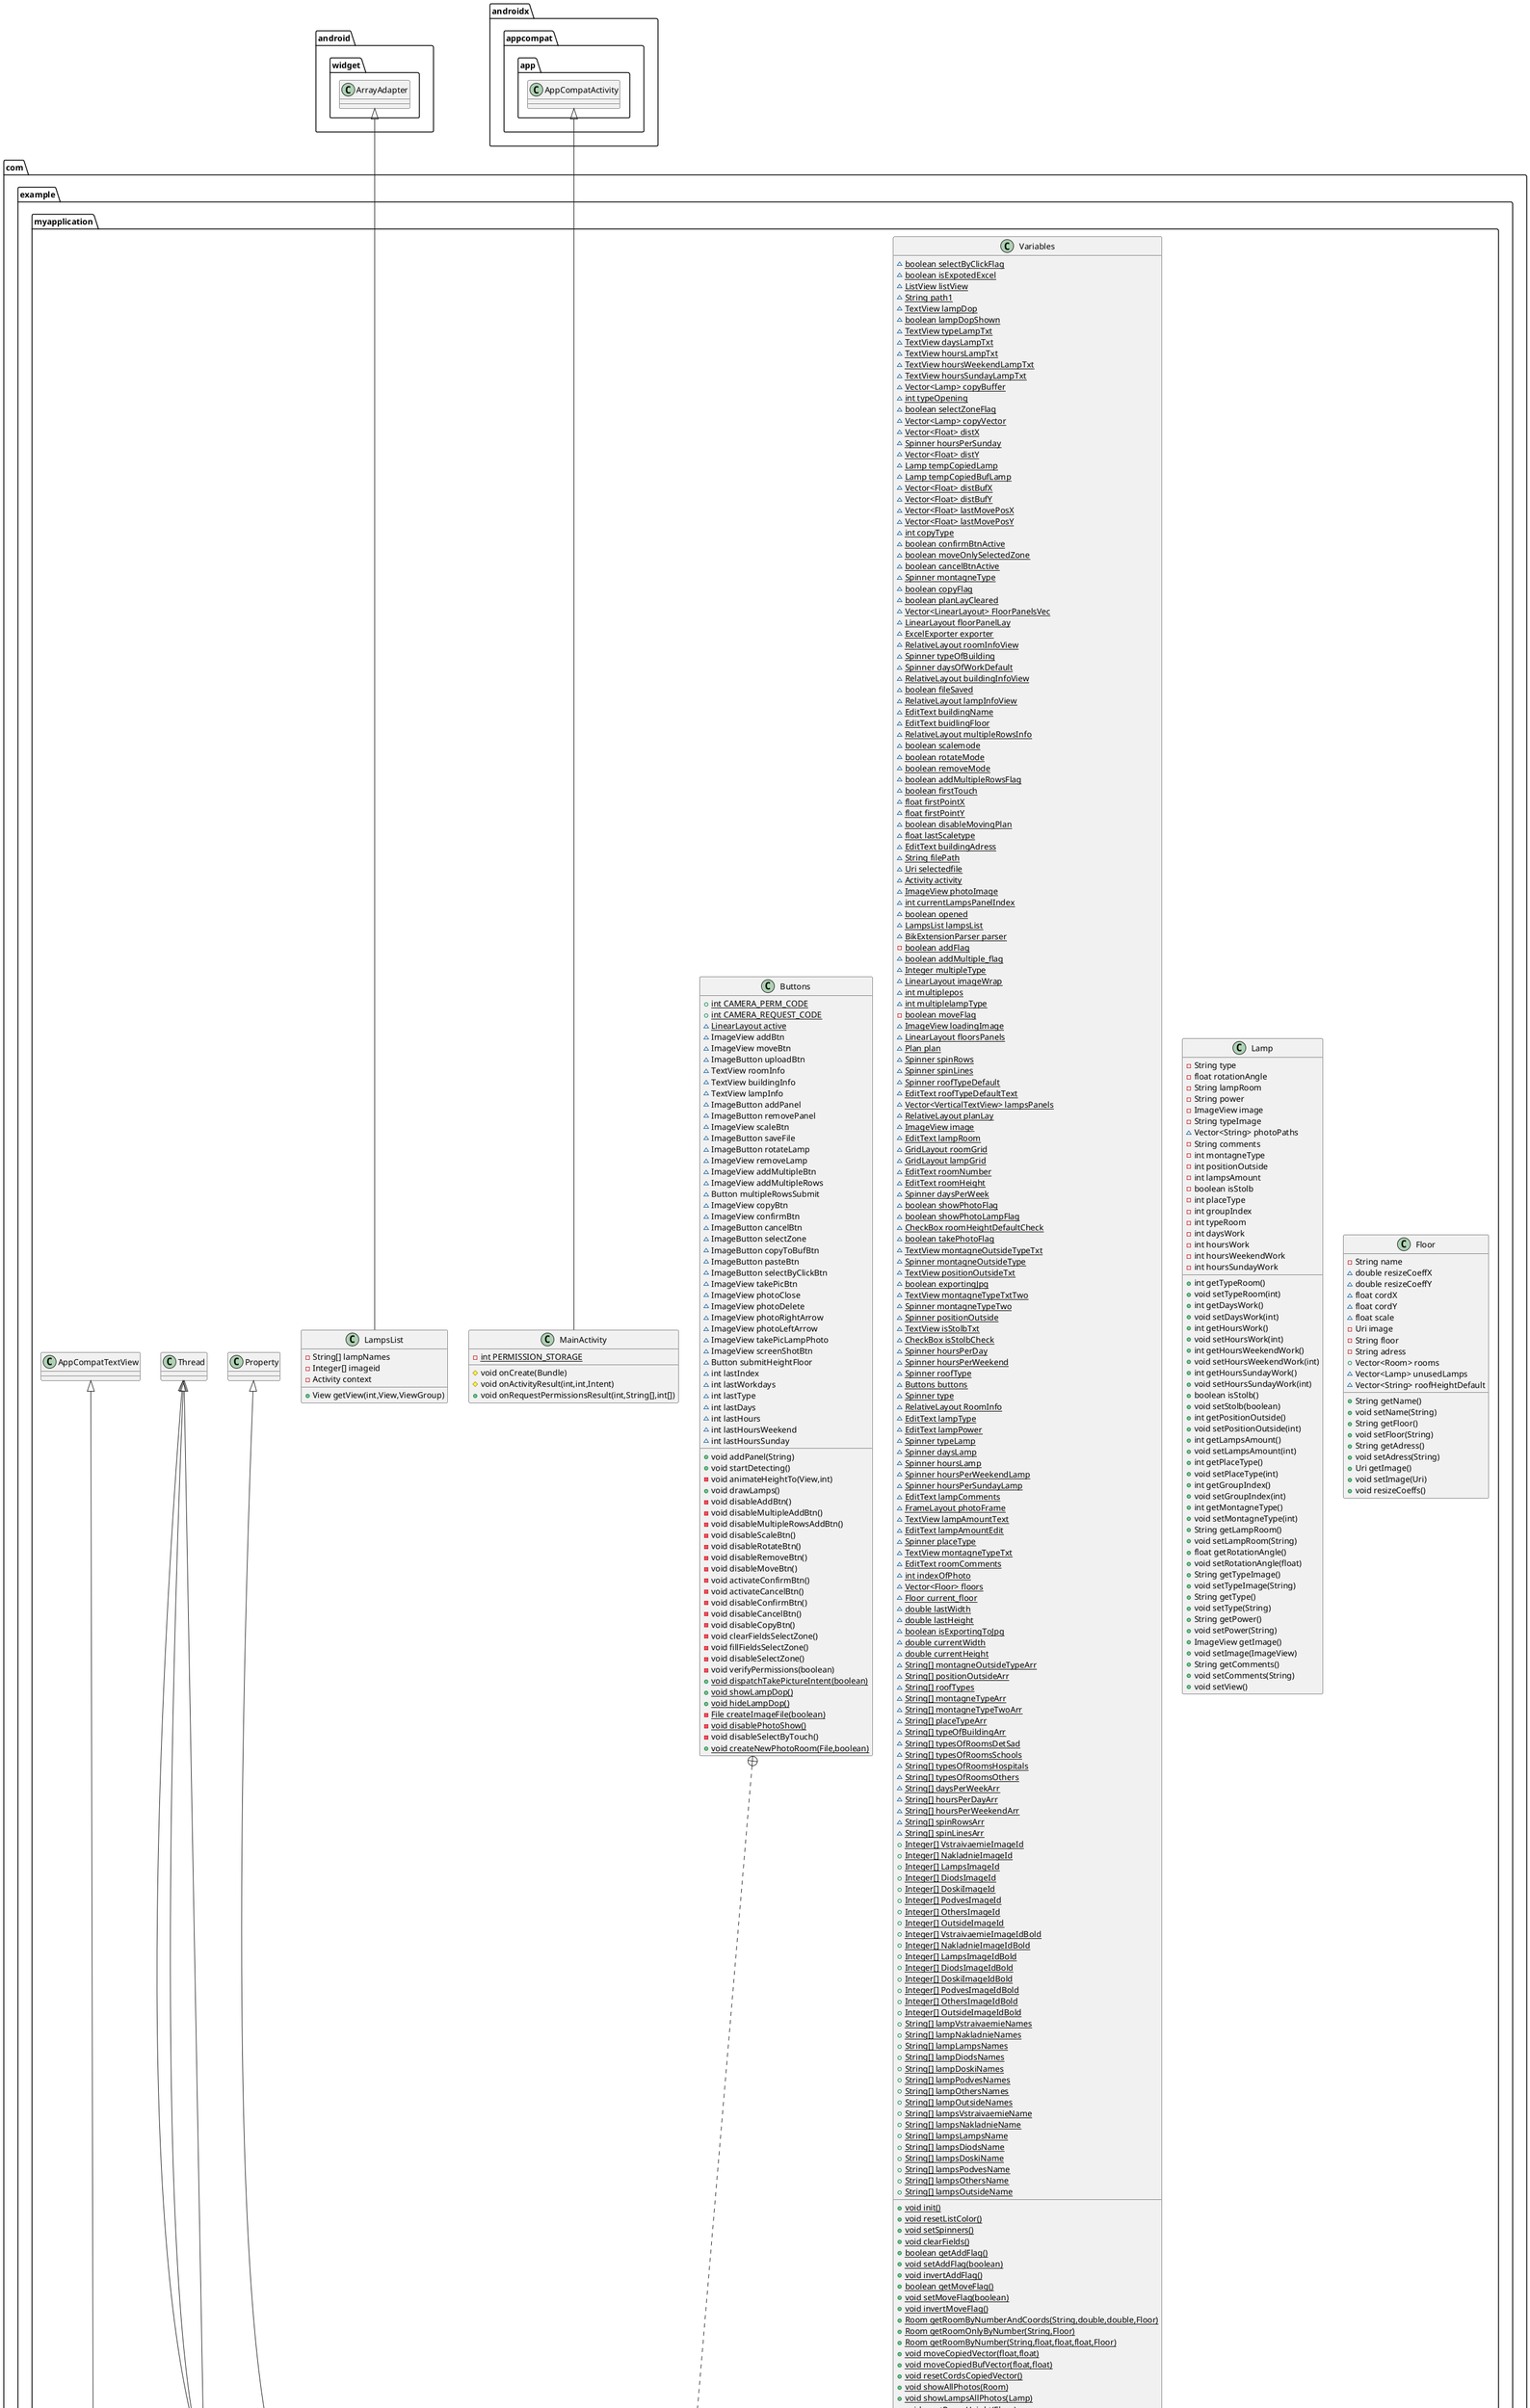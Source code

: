 @startuml
class com.example.myapplication.Variables {
~ {static} boolean selectByClickFlag
~ {static} boolean isExpotedExcel
~ {static} ListView listView
~ {static} String path1
~ {static} TextView lampDop
~ {static} boolean lampDopShown
~ {static} TextView typeLampTxt
~ {static} TextView daysLampTxt
~ {static} TextView hoursLampTxt
~ {static} TextView hoursWeekendLampTxt
~ {static} TextView hoursSundayLampTxt
~ {static} Vector<Lamp> copyBuffer
~ {static} int typeOpening
~ {static} boolean selectZoneFlag
~ {static} Vector<Lamp> copyVector
~ {static} Vector<Float> distX
~ {static} Spinner hoursPerSunday
~ {static} Vector<Float> distY
~ {static} Lamp tempCopiedLamp
~ {static} Lamp tempCopiedBufLamp
~ {static} Vector<Float> distBufX
~ {static} Vector<Float> distBufY
~ {static} Vector<Float> lastMovePosX
~ {static} Vector<Float> lastMovePosY
~ {static} int copyType
~ {static} boolean confirmBtnActive
~ {static} boolean moveOnlySelectedZone
~ {static} boolean cancelBtnActive
~ {static} Spinner montagneType
~ {static} boolean copyFlag
~ {static} boolean planLayCleared
~ {static} Vector<LinearLayout> FloorPanelsVec
~ {static} LinearLayout floorPanelLay
~ {static} ExcelExporter exporter
~ {static} RelativeLayout roomInfoView
~ {static} Spinner typeOfBuilding
~ {static} Spinner daysOfWorkDefault
~ {static} RelativeLayout buildingInfoView
~ {static} boolean fileSaved
~ {static} RelativeLayout lampInfoView
~ {static} EditText buildingName
~ {static} EditText buidlingFloor
~ {static} RelativeLayout multipleRowsInfo
~ {static} boolean scalemode
~ {static} boolean rotateMode
~ {static} boolean removeMode
~ {static} boolean addMultipleRowsFlag
~ {static} boolean firstTouch
~ {static} float firstPointX
~ {static} float firstPointY
~ {static} boolean disableMovingPlan
~ {static} float lastScaletype
~ {static} EditText buildingAdress
~ {static} String filePath
~ {static} Uri selectedfile
~ {static} Activity activity
~ {static} ImageView photoImage
~ {static} int currentLampsPanelIndex
~ {static} boolean opened
~ {static} LampsList lampsList
~ {static} BikExtensionParser parser
- {static} boolean addFlag
~ {static} boolean addMultiple_flag
~ {static} Integer multipleType
~ {static} LinearLayout imageWrap
~ {static} int multiplepos
~ {static} int multiplelampType
- {static} boolean moveFlag
~ {static} ImageView loadingImage
~ {static} LinearLayout floorsPanels
~ {static} Plan plan
~ {static} Spinner spinRows
~ {static} Spinner spinLines
~ {static} Spinner roofTypeDefault
~ {static} EditText roofTypeDefaultText
~ {static} Vector<VerticalTextView> lampsPanels
~ {static} RelativeLayout planLay
~ {static} ImageView image
~ {static} EditText lampRoom
~ {static} GridLayout roomGrid
~ {static} GridLayout lampGrid
~ {static} EditText roomNumber
~ {static} EditText roomHeight
~ {static} Spinner daysPerWeek
~ {static} boolean showPhotoFlag
~ {static} boolean showPhotoLampFlag
~ {static} CheckBox roomHeightDefaultCheck
~ {static} boolean takePhotoFlag
~ {static} TextView montagneOutsideTypeTxt
~ {static} Spinner montagneOutsideType
~ {static} TextView positionOutsideTxt
~ {static} boolean exportingJpg
~ {static} TextView montagneTypeTxtTwo
~ {static} Spinner montagneTypeTwo
~ {static} Spinner positionOutside
~ {static} TextView isStolbTxt
~ {static} CheckBox isStolbCheck
~ {static} Spinner hoursPerDay
~ {static} Spinner hoursPerWeekend
~ {static} Spinner roofType
~ {static} Buttons buttons
~ {static} Spinner type
~ {static} RelativeLayout RoomInfo
~ {static} EditText lampType
~ {static} EditText lampPower
~ {static} Spinner typeLamp
~ {static} Spinner daysLamp
~ {static} Spinner hoursLamp
~ {static} Spinner hoursPerWeekendLamp
~ {static} Spinner hoursPerSundayLamp
~ {static} EditText lampComments
~ {static} FrameLayout photoFrame
~ {static} TextView lampAmountText
~ {static} EditText lampAmountEdit
~ {static} Spinner placeType
~ {static} TextView montagneTypeTxt
~ {static} EditText roomComments
~ {static} int indexOfPhoto
~ {static} Vector<Floor> floors
~ {static} Floor current_floor
~ {static} double lastWidth
~ {static} double lastHeight
~ {static} boolean isExportingToJpg
~ {static} double currentWidth
~ {static} double currentHeight
~ {static} String[] montagneOutsideTypeArr
~ {static} String[] positionOutsideArr
~ {static} String[] roofTypes
~ {static} String[] montagneTypeArr
~ {static} String[] montagneTypeTwoArr
~ {static} String[] placeTypeArr
~ {static} String[] typeOfBuildingArr
~ {static} String[] typesOfRoomsDetSad
~ {static} String[] typesOfRoomsSchools
~ {static} String[] typesOfRoomsHospitals
~ {static} String[] typesOfRoomsOthers
~ {static} String[] daysPerWeekArr
~ {static} String[] hoursPerDayArr
~ {static} String[] hoursPerWeekendArr
~ {static} String[] spinRowsArr
~ {static} String[] spinLinesArr
+ {static} Integer[] VstraivaemieImageId
+ {static} Integer[] NakladnieImageId
+ {static} Integer[] LampsImageId
+ {static} Integer[] DiodsImageId
+ {static} Integer[] DoskiImageId
+ {static} Integer[] PodvesImageId
+ {static} Integer[] OthersImageId
+ {static} Integer[] OutsideImageId
+ {static} Integer[] VstraivaemieImageIdBold
+ {static} Integer[] NakladnieImageIdBold
+ {static} Integer[] LampsImageIdBold
+ {static} Integer[] DiodsImageIdBold
+ {static} Integer[] DoskiImageIdBold
+ {static} Integer[] PodvesImageIdBold
+ {static} Integer[] OthersImageIdBold
+ {static} Integer[] OutsideImageIdBold
+ {static} String[] lampVstraivaemieNames
+ {static} String[] lampNakladnieNames
+ {static} String[] lampLampsNames
+ {static} String[] lampDiodsNames
+ {static} String[] lampDoskiNames
+ {static} String[] lampPodvesNames
+ {static} String[] lampOthersNames
+ {static} String[] lampOutsideNames
+ {static} String[] lampsVstraivaemieName
+ {static} String[] lampsNakladnieName
+ {static} String[] lampsLampsName
+ {static} String[] lampsDiodsName
+ {static} String[] lampsDoskiName
+ {static} String[] lampsPodvesName
+ {static} String[] lampsOthersName
+ {static} String[] lampsOutsideName
+ {static} void init()
+ {static} void resetListColor()
+ {static} void setSpinners()
+ {static} void clearFields()
+ {static} boolean getAddFlag()
+ {static} void setAddFlag(boolean)
+ {static} void invertAddFlag()
+ {static} boolean getMoveFlag()
+ {static} void setMoveFlag(boolean)
+ {static} void invertMoveFlag()
+ {static} Room getRoomByNumberAndCoords(String,double,double,Floor)
+ {static} Room getRoomOnlyByNumber(String,Floor)
+ {static} Room getRoomByNumber(String,float,float,float,Floor)
+ {static} void moveCopiedVector(float,float)
+ {static} void moveCopiedBufVector(float,float)
+ {static} void resetCordsCopiedVector()
+ {static} void showAllPhotos(Room)
+ {static} void showLampsAllPhotos(Lamp)
+ {static} void resetRoomHeight(Floor)
+ {static} void refreshLampsToRooms(Floor)
+ {static} void clearLampGrid()
+ {static} void copyFile(Uri,String)
+ {static} int findIndexOfLamp(String,int)
+ {static} LinearLayout getCurrentPanelLayout()
- {static} void initLampsPanels()
+ {static} void removeLampByView(ImageView)
}
class com.example.myapplication.Lamp {
- String type
- float rotationAngle
- String lampRoom
- String power
- ImageView image
- String typeImage
~ Vector<String> photoPaths
- String comments
- int montagneType
- int positionOutside
- int lampsAmount
- boolean isStolb
- int placeType
- int groupIndex
- int typeRoom
- int daysWork
- int hoursWork
- int hoursWeekendWork
- int hoursSundayWork
+ int getTypeRoom()
+ void setTypeRoom(int)
+ int getDaysWork()
+ void setDaysWork(int)
+ int getHoursWork()
+ void setHoursWork(int)
+ int getHoursWeekendWork()
+ void setHoursWeekendWork(int)
+ int getHoursSundayWork()
+ void setHoursSundayWork(int)
+ boolean isStolb()
+ void setStolb(boolean)
+ int getPositionOutside()
+ void setPositionOutside(int)
+ int getLampsAmount()
+ void setLampsAmount(int)
+ int getPlaceType()
+ void setPlaceType(int)
+ int getGroupIndex()
+ void setGroupIndex(int)
+ int getMontagneType()
+ void setMontagneType(int)
+ String getLampRoom()
+ void setLampRoom(String)
+ float getRotationAngle()
+ void setRotationAngle(float)
+ String getTypeImage()
+ void setTypeImage(String)
+ String getType()
+ void setType(String)
+ String getPower()
+ void setPower(String)
+ ImageView getImage()
+ void setImage(ImageView)
+ String getComments()
+ void setComments(String)
+ void setView()
}
class com.example.myapplication.Floor {
- String name
~ double resizeCoeffX
~ double resizeCoeffY
~ float cordX
~ float cordY
~ float scale
- Uri image
- String floor
- String adress
+ Vector<Room> rooms
~ Vector<Lamp> unusedLamps
~ Vector<String> roofHeightDefault
+ String getName()
+ void setName(String)
+ String getFloor()
+ void setFloor(String)
+ String getAdress()
+ void setAdress(String)
+ Uri getImage()
+ void setImage(Uri)
+ void resizeCoeffs()
}
class com.example.myapplication.SaveFileThread {
+ void run()
}
class com.example.myapplication.SaveExcelThread {
+ void run()
}
class com.example.myapplication.Room {
- String number
- String height
- int roofType
- String comments
- int type
- int days
- int hoursPerDay
- int hoursPerWeekend
- int hoursPerSunday
- Polygon polygon
+ double[] arrayX
+ double[] arrayY
~ Vector<String> photoPaths
+ Vector<Lamp> lamps
+ int getHoursPerSunday()
+ void setHoursPerSunday(int)
+ String getComments()
+ void setComments(String)
+ int getRoofType()
+ void setRoofType(int)
+ int getType_pos()
+ void lampPush(Lamp)
+ void lampRemove(Lamp)
+ Vector<Lamp> getLamps()
+ void setType_pos(int)
+ String getNumber()
+ void setNumber(String)
+ String getHeight()
+ void setHeight(String)
+ int getDays()
+ void setDays(int)
+ int getHoursPerDay()
+ void setHoursPerDay(int)
+ int getHoursPerWeekend()
+ void setHoursPerWeekend(int)
+ void buildPoligon()
+ boolean detectTouch(double,double)
}
class com.example.myapplication.Buttons {
+ {static} int CAMERA_PERM_CODE
+ {static} int CAMERA_REQUEST_CODE
~ {static} LinearLayout active
~ ImageView addBtn
~ ImageView moveBtn
~ ImageButton uploadBtn
~ TextView roomInfo
~ TextView buildingInfo
~ TextView lampInfo
~ ImageButton addPanel
~ ImageButton removePanel
~ ImageView scaleBtn
~ ImageButton saveFile
~ ImageButton rotateLamp
~ ImageView removeLamp
~ ImageView addMultipleBtn
~ ImageView addMultipleRows
~ Button multipleRowsSubmit
~ ImageView copyBtn
~ ImageView confirmBtn
~ ImageButton cancelBtn
~ ImageButton selectZone
~ ImageButton copyToBufBtn
~ ImageButton pasteBtn
~ ImageButton selectByClickBtn
~ ImageView takePicBtn
~ ImageView photoClose
~ ImageView photoDelete
~ ImageView photoRightArrow
~ ImageView photoLeftArrow
~ ImageView takePicLampPhoto
~ ImageView screenShotBtn
~ Button submitHeightFloor
~ int lastIndex
~ int lastWorkdays
~ int lastType
~ int lastDays
~ int lastHours
~ int lastHoursWeekend
~ int lastHoursSunday
+ void addPanel(String)
+ void startDetecting()
- void animateHeightTo(View,int)
+ void drawLamps()
- void disableAddBtn()
- void disableMultipleAddBtn()
- void disableMultipleRowsAddBtn()
- void disableScaleBtn()
- void disableRotateBtn()
- void disableRemoveBtn()
- void disableMoveBtn()
- void activateConfirmBtn()
- void activateCancelBtn()
- void disableConfirmBtn()
- void disableCancelBtn()
- void disableCopyBtn()
- void clearFieldsSelectZone()
- void fillFieldsSelectZone()
- void disableSelectZone()
- void verifyPermissions(boolean)
+ {static} void dispatchTakePictureIntent(boolean)
+ {static} void showLampDop()
+ {static} void hideLampDop()
- {static} File createImageFile(boolean)
- {static} void disablePhotoShow()
- void disableSelectByTouch()
+ {static} void createNewPhotoRoom(File,boolean)
}
class com.example.myapplication.Buttons$HeightProperty {
+ Integer get(View)
+ void set(View,Integer)
}
class com.example.myapplication.SavePlanToJpgThread {
+ void run()
}
class com.example.myapplication.Plan {
~ View tempView
- float previousX
- float previousY
- double prevLength
- double sumXY
~ View selectionZone
~ Room touchedRoom
~ Room lastRoom
~ Lamp touchedLamp
~ float x
~ double lenght
~ boolean isReleased
~ float pivotX
~ float pivotY
- boolean ifReleased
+ void disableListenerFromPlan()
+ void setListenerToPlan()
+ void setListenerToImage()
+ void setTouchedRoom(float,float,boolean)
+ void setTouchedRoomInfo()
+ void detectRoomTouch(float,float)
+ void startDetecting()
+ void rotateImg(float,ImageView,String,int)
+ void spawnLamp(Integer,int,String,int,int,float,float,boolean,float,float)
+ void stopLampsTouchListener()
+ void setLampsTouchListener()
- float getDegreesFromTouchEvent(MotionEvent,ImageView,float,float)
~ void setListener(ImageView)
- void setInfoLamp(Lamp)
- void clearInfoLamp()
~ void removeFromEveryWhere(Lamp)
- Lamp getLampByTouch(ImageView)
}
class com.example.myapplication.VerticalTextView {
- int _width
- Rect _bounds
# void onMeasure(int,int)
# void onDraw(Canvas)
- String text()
}
class com.example.myapplication.BikExtensionParser {
~ boolean buildingInfo
~ boolean lampsInfo
~ boolean roomInfo
~ File currentFile
+ void parseFile(String)
+ void saveFile(String)
}
class com.example.myapplication.PermissionUtils {
+ {static} boolean hasPermissions(Context)
+ {static} void requestPermissions(Activity,int)
}
class com.example.myapplication.LampsList {
- String[] lampNames
- Integer[] imageid
- Activity context
+ View getView(int,View,ViewGroup)
}
class com.example.myapplication.MainActivity {
- {static} int PERMISSION_STORAGE
# void onCreate(Bundle)
# void onActivityResult(int,int,Intent)
+ void onRequestPermissionsResult(int,String[],int[])
}
class com.example.myapplication.FileHelper {
+ {static} String getRealPathFromURI(Context,Uri)
- {static} String processUri(Context,Uri)
~ {static} String copyFile(Context,Uri)
- {static} String getContentName(ContentResolver,Uri)
+ {static} String getDataColumn(Context,Uri,String,String[])
+ {static} boolean isExternalStorageDocument(Uri)
+ {static} boolean isDownloadsDocument(Uri)
+ {static} boolean isMediaDocument(Uri)
}
class com.example.myapplication.ExcelExporter {
~ String path
~ Workbook workbook
~ WorksheetCollection worksheets
~ Worksheet sheet
~ Cells cells
~ int rowCount
~ int outsideRowCount
+ void init()
+ void exportToExel()
+ void writeToFileAccessDenied(Floor,Room)
+ void writeToFile(Floor,Room,String,int,String,String,String,String,boolean,String,boolean,String,String,String,String,String)
+ void save()
}


com.example.myapplication.Thread <|-- com.example.myapplication.SaveFileThread
com.example.myapplication.Thread <|-- com.example.myapplication.SaveExcelThread
com.example.myapplication.Buttons +.. com.example.myapplication.Buttons$HeightProperty
com.example.myapplication.Property <|-- com.example.myapplication.Buttons$HeightProperty
com.example.myapplication.Thread <|-- com.example.myapplication.SavePlanToJpgThread
com.example.myapplication.AppCompatTextView <|-- com.example.myapplication.VerticalTextView
android.widget.ArrayAdapter <|-- com.example.myapplication.LampsList
androidx.appcompat.app.AppCompatActivity <|-- com.example.myapplication.MainActivity
@enduml